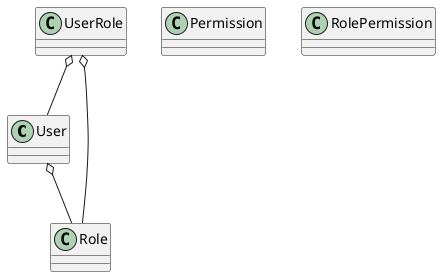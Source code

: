 @startuml
'https://plantuml.com/class-diagram

'RBAC role based access control

class User
'class UserDetails
'class Profile
'class Account
'class Credential
class Role
class UserRole
class Permission
class RolePermission

User o-- Role
UserRole o-- User
UserRole o-- Role

'class UserPermission

@enduml